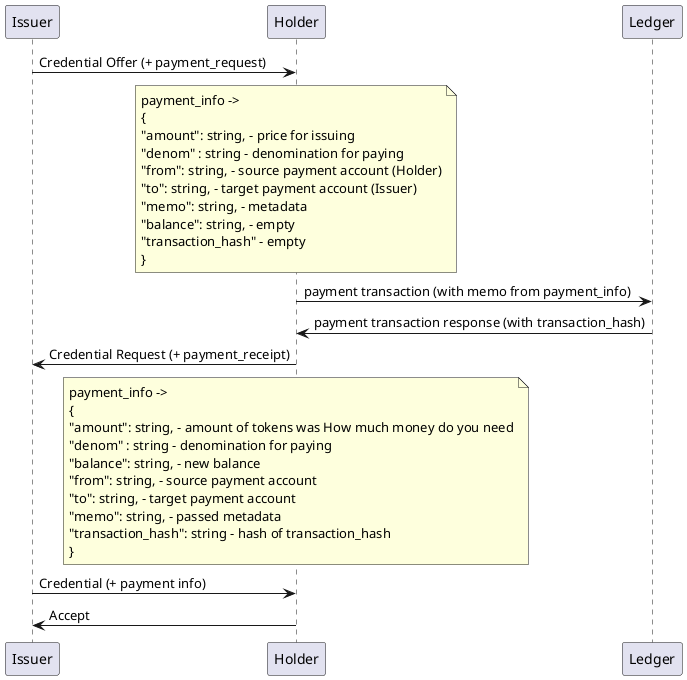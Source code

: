 @startuml
Issuer -> Holder: Credential Offer (+ payment_request)
note over Holder
payment_info ->
{
"amount": string, - price for issuing
"denom" : string - denomination for paying
"from": string, - source payment account (Holder)
"to": string, - target payment account (Issuer)
"memo": string, - metadata
"balance": string, - empty
"transaction_hash" - empty
}
end note
Holder -> Ledger: payment transaction (with memo from payment_info)
Ledger -> Holder: payment transaction response (with transaction_hash)
Holder -> Issuer: Credential Request (+ payment_receipt)
note over Holder
payment_info ->
{
"amount": string, - amount of tokens was How much money do you need
"denom" : string - denomination for paying
"balance": string, - new balance
"from": string, - source payment account
"to": string, - target payment account
"memo": string, - passed metadata
"transaction_hash": string - hash of transaction_hash
}
end note
Issuer -> Holder: Credential (+ payment info)
Holder -> Issuer: Accept
@enduml